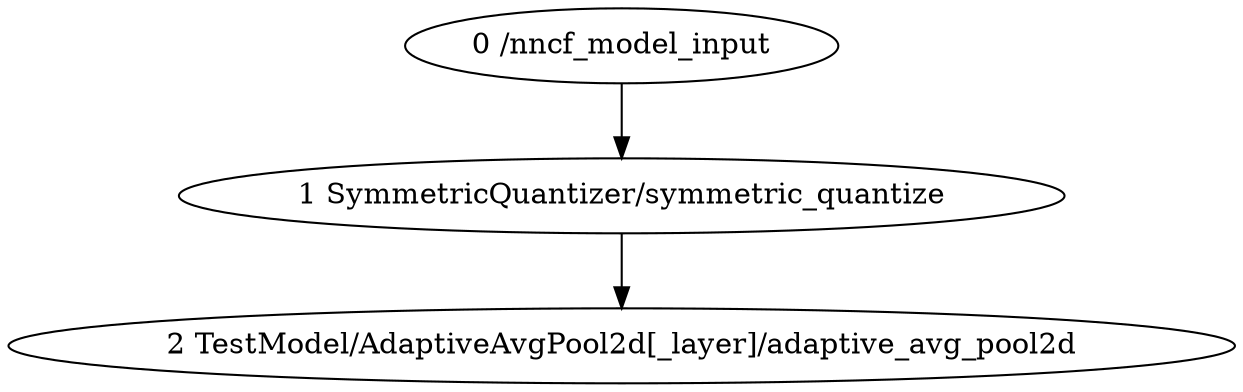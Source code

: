 strict digraph  {
"0 /nncf_model_input" [id=0, scope="", type=nncf_model_input];
"1 SymmetricQuantizer/symmetric_quantize" [id=1, scope=SymmetricQuantizer, type=symmetric_quantize];
"2 TestModel/AdaptiveAvgPool2d[_layer]/adaptive_avg_pool2d" [id=2, scope="TestModel/AdaptiveAvgPool2d[_layer]", type=adaptive_avg_pool2d];
"0 /nncf_model_input" -> "1 SymmetricQuantizer/symmetric_quantize";
"1 SymmetricQuantizer/symmetric_quantize" -> "2 TestModel/AdaptiveAvgPool2d[_layer]/adaptive_avg_pool2d";
}
